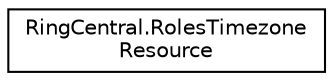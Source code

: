 digraph "Graphical Class Hierarchy"
{
 // LATEX_PDF_SIZE
  edge [fontname="Helvetica",fontsize="10",labelfontname="Helvetica",labelfontsize="10"];
  node [fontname="Helvetica",fontsize="10",shape=record];
  rankdir="LR";
  Node0 [label="RingCentral.RolesTimezone\lResource",height=0.2,width=0.4,color="black", fillcolor="white", style="filled",URL="$classRingCentral_1_1RolesTimezoneResource.html",tooltip=" "];
}
